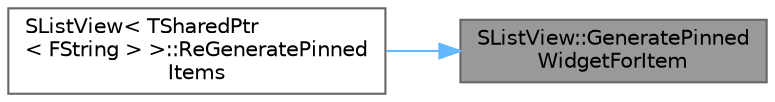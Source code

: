 digraph "SListView::GeneratePinnedWidgetForItem"
{
 // INTERACTIVE_SVG=YES
 // LATEX_PDF_SIZE
  bgcolor="transparent";
  edge [fontname=Helvetica,fontsize=10,labelfontname=Helvetica,labelfontsize=10];
  node [fontname=Helvetica,fontsize=10,shape=box,height=0.2,width=0.4];
  rankdir="RL";
  Node1 [id="Node000001",label="SListView::GeneratePinned\lWidgetForItem",height=0.2,width=0.4,color="gray40", fillcolor="grey60", style="filled", fontcolor="black",tooltip=" "];
  Node1 -> Node2 [id="edge1_Node000001_Node000002",dir="back",color="steelblue1",style="solid",tooltip=" "];
  Node2 [id="Node000002",label="SListView\< TSharedPtr\l\< FString \> \>::ReGeneratePinned\lItems",height=0.2,width=0.4,color="grey40", fillcolor="white", style="filled",URL="$d1/dc1/classSListView.html#a39ab899c30f4e7fad4fc2a69b6349419",tooltip=" "];
}
